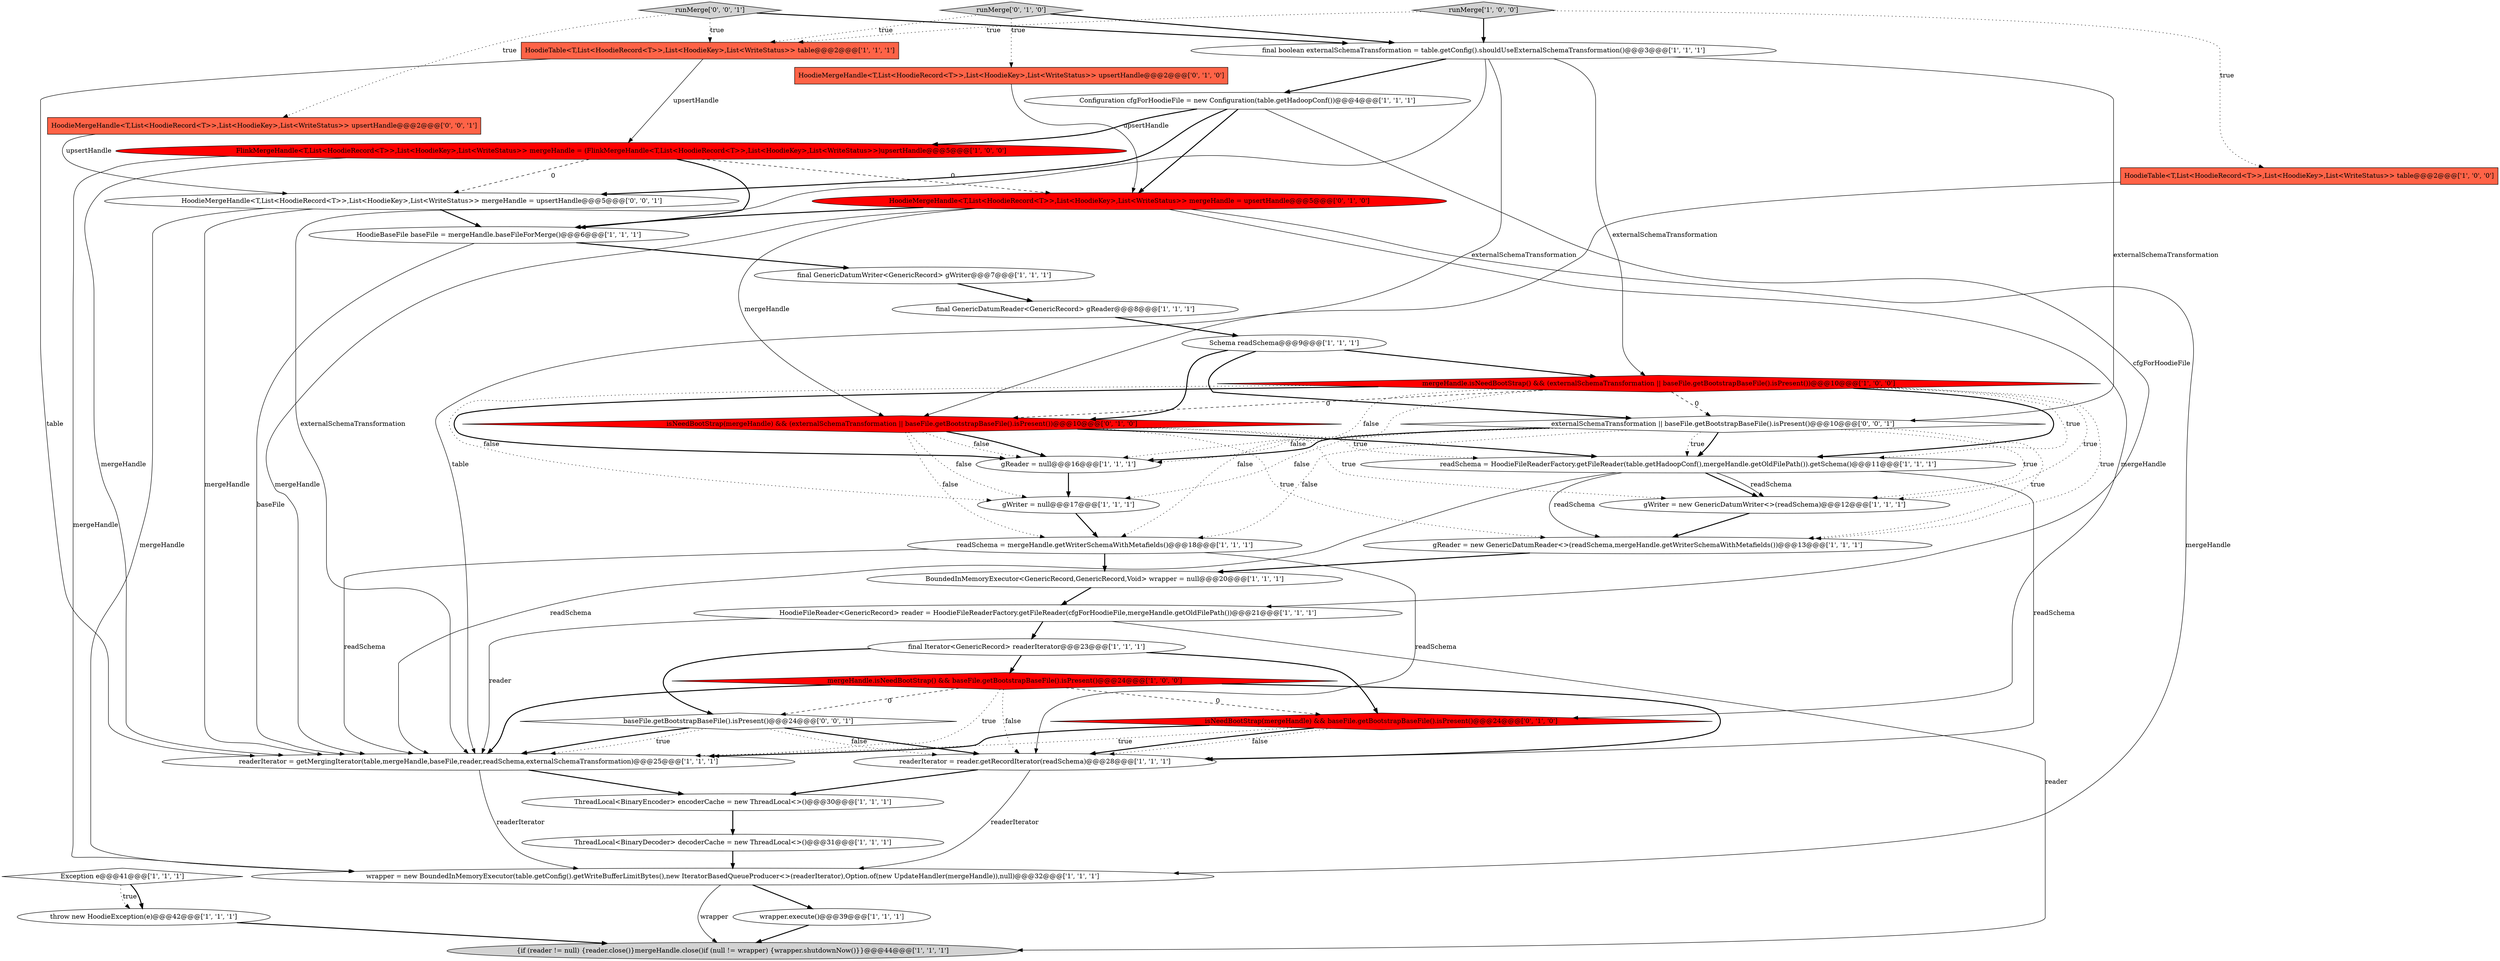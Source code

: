 digraph {
20 [style = filled, label = "HoodieBaseFile baseFile = mergeHandle.baseFileForMerge()@@@6@@@['1', '1', '1']", fillcolor = white, shape = ellipse image = "AAA0AAABBB1BBB"];
1 [style = filled, label = "{if (reader != null) {reader.close()}mergeHandle.close()if (null != wrapper) {wrapper.shutdownNow()}}@@@44@@@['1', '1', '1']", fillcolor = lightgray, shape = ellipse image = "AAA0AAABBB1BBB"];
22 [style = filled, label = "HoodieTable<T,List<HoodieRecord<T>>,List<HoodieKey>,List<WriteStatus>> table@@@2@@@['1', '1', '1']", fillcolor = tomato, shape = box image = "AAA0AAABBB1BBB"];
3 [style = filled, label = "gWriter = new GenericDatumWriter<>(readSchema)@@@12@@@['1', '1', '1']", fillcolor = white, shape = ellipse image = "AAA0AAABBB1BBB"];
38 [style = filled, label = "baseFile.getBootstrapBaseFile().isPresent()@@@24@@@['0', '0', '1']", fillcolor = white, shape = diamond image = "AAA0AAABBB3BBB"];
0 [style = filled, label = "gReader = null@@@16@@@['1', '1', '1']", fillcolor = white, shape = ellipse image = "AAA0AAABBB1BBB"];
31 [style = filled, label = "isNeedBootStrap(mergeHandle) && baseFile.getBootstrapBaseFile().isPresent()@@@24@@@['0', '1', '0']", fillcolor = red, shape = diamond image = "AAA1AAABBB2BBB"];
9 [style = filled, label = "final GenericDatumWriter<GenericRecord> gWriter@@@7@@@['1', '1', '1']", fillcolor = white, shape = ellipse image = "AAA0AAABBB1BBB"];
30 [style = filled, label = "HoodieMergeHandle<T,List<HoodieRecord<T>>,List<HoodieKey>,List<WriteStatus>> upsertHandle@@@2@@@['0', '1', '0']", fillcolor = tomato, shape = box image = "AAA0AAABBB2BBB"];
10 [style = filled, label = "final boolean externalSchemaTransformation = table.getConfig().shouldUseExternalSchemaTransformation()@@@3@@@['1', '1', '1']", fillcolor = white, shape = ellipse image = "AAA0AAABBB1BBB"];
35 [style = filled, label = "runMerge['0', '0', '1']", fillcolor = lightgray, shape = diamond image = "AAA0AAABBB3BBB"];
21 [style = filled, label = "mergeHandle.isNeedBootStrap() && baseFile.getBootstrapBaseFile().isPresent()@@@24@@@['1', '0', '0']", fillcolor = red, shape = diamond image = "AAA1AAABBB1BBB"];
32 [style = filled, label = "isNeedBootStrap(mergeHandle) && (externalSchemaTransformation || baseFile.getBootstrapBaseFile().isPresent())@@@10@@@['0', '1', '0']", fillcolor = red, shape = diamond image = "AAA1AAABBB2BBB"];
2 [style = filled, label = "BoundedInMemoryExecutor<GenericRecord,GenericRecord,Void> wrapper = null@@@20@@@['1', '1', '1']", fillcolor = white, shape = ellipse image = "AAA0AAABBB1BBB"];
39 [style = filled, label = "HoodieMergeHandle<T,List<HoodieRecord<T>>,List<HoodieKey>,List<WriteStatus>> mergeHandle = upsertHandle@@@5@@@['0', '0', '1']", fillcolor = white, shape = ellipse image = "AAA0AAABBB3BBB"];
8 [style = filled, label = "readSchema = mergeHandle.getWriterSchemaWithMetafields()@@@18@@@['1', '1', '1']", fillcolor = white, shape = ellipse image = "AAA0AAABBB1BBB"];
29 [style = filled, label = "mergeHandle.isNeedBootStrap() && (externalSchemaTransformation || baseFile.getBootstrapBaseFile().isPresent())@@@10@@@['1', '0', '0']", fillcolor = red, shape = diamond image = "AAA1AAABBB1BBB"];
4 [style = filled, label = "FlinkMergeHandle<T,List<HoodieRecord<T>>,List<HoodieKey>,List<WriteStatus>> mergeHandle = (FlinkMergeHandle<T,List<HoodieRecord<T>>,List<HoodieKey>,List<WriteStatus>>)upsertHandle@@@5@@@['1', '0', '0']", fillcolor = red, shape = ellipse image = "AAA1AAABBB1BBB"];
26 [style = filled, label = "gWriter = null@@@17@@@['1', '1', '1']", fillcolor = white, shape = ellipse image = "AAA0AAABBB1BBB"];
36 [style = filled, label = "HoodieMergeHandle<T,List<HoodieRecord<T>>,List<HoodieKey>,List<WriteStatus>> upsertHandle@@@2@@@['0', '0', '1']", fillcolor = tomato, shape = box image = "AAA0AAABBB3BBB"];
6 [style = filled, label = "ThreadLocal<BinaryEncoder> encoderCache = new ThreadLocal<>()@@@30@@@['1', '1', '1']", fillcolor = white, shape = ellipse image = "AAA0AAABBB1BBB"];
16 [style = filled, label = "HoodieFileReader<GenericRecord> reader = HoodieFileReaderFactory.getFileReader(cfgForHoodieFile,mergeHandle.getOldFilePath())@@@21@@@['1', '1', '1']", fillcolor = white, shape = ellipse image = "AAA0AAABBB1BBB"];
37 [style = filled, label = "externalSchemaTransformation || baseFile.getBootstrapBaseFile().isPresent()@@@10@@@['0', '0', '1']", fillcolor = white, shape = diamond image = "AAA0AAABBB3BBB"];
7 [style = filled, label = "readerIterator = getMergingIterator(table,mergeHandle,baseFile,reader,readSchema,externalSchemaTransformation)@@@25@@@['1', '1', '1']", fillcolor = white, shape = ellipse image = "AAA0AAABBB1BBB"];
34 [style = filled, label = "HoodieMergeHandle<T,List<HoodieRecord<T>>,List<HoodieKey>,List<WriteStatus>> mergeHandle = upsertHandle@@@5@@@['0', '1', '0']", fillcolor = red, shape = ellipse image = "AAA1AAABBB2BBB"];
12 [style = filled, label = "readerIterator = reader.getRecordIterator(readSchema)@@@28@@@['1', '1', '1']", fillcolor = white, shape = ellipse image = "AAA0AAABBB1BBB"];
19 [style = filled, label = "final Iterator<GenericRecord> readerIterator@@@23@@@['1', '1', '1']", fillcolor = white, shape = ellipse image = "AAA0AAABBB1BBB"];
23 [style = filled, label = "throw new HoodieException(e)@@@42@@@['1', '1', '1']", fillcolor = white, shape = ellipse image = "AAA0AAABBB1BBB"];
27 [style = filled, label = "Schema readSchema@@@9@@@['1', '1', '1']", fillcolor = white, shape = ellipse image = "AAA0AAABBB1BBB"];
11 [style = filled, label = "final GenericDatumReader<GenericRecord> gReader@@@8@@@['1', '1', '1']", fillcolor = white, shape = ellipse image = "AAA0AAABBB1BBB"];
18 [style = filled, label = "gReader = new GenericDatumReader<>(readSchema,mergeHandle.getWriterSchemaWithMetafields())@@@13@@@['1', '1', '1']", fillcolor = white, shape = ellipse image = "AAA0AAABBB1BBB"];
33 [style = filled, label = "runMerge['0', '1', '0']", fillcolor = lightgray, shape = diamond image = "AAA0AAABBB2BBB"];
24 [style = filled, label = "wrapper = new BoundedInMemoryExecutor(table.getConfig().getWriteBufferLimitBytes(),new IteratorBasedQueueProducer<>(readerIterator),Option.of(new UpdateHandler(mergeHandle)),null)@@@32@@@['1', '1', '1']", fillcolor = white, shape = ellipse image = "AAA0AAABBB1BBB"];
5 [style = filled, label = "readSchema = HoodieFileReaderFactory.getFileReader(table.getHadoopConf(),mergeHandle.getOldFilePath()).getSchema()@@@11@@@['1', '1', '1']", fillcolor = white, shape = ellipse image = "AAA0AAABBB1BBB"];
14 [style = filled, label = "HoodieTable<T,List<HoodieRecord<T>>,List<HoodieKey>,List<WriteStatus>> table@@@2@@@['1', '0', '0']", fillcolor = tomato, shape = box image = "AAA0AAABBB1BBB"];
25 [style = filled, label = "Exception e@@@41@@@['1', '1', '1']", fillcolor = white, shape = diamond image = "AAA0AAABBB1BBB"];
28 [style = filled, label = "ThreadLocal<BinaryDecoder> decoderCache = new ThreadLocal<>()@@@31@@@['1', '1', '1']", fillcolor = white, shape = ellipse image = "AAA0AAABBB1BBB"];
17 [style = filled, label = "wrapper.execute()@@@39@@@['1', '1', '1']", fillcolor = white, shape = ellipse image = "AAA0AAABBB1BBB"];
13 [style = filled, label = "runMerge['1', '0', '0']", fillcolor = lightgray, shape = diamond image = "AAA0AAABBB1BBB"];
15 [style = filled, label = "Configuration cfgForHoodieFile = new Configuration(table.getHadoopConf())@@@4@@@['1', '1', '1']", fillcolor = white, shape = ellipse image = "AAA0AAABBB1BBB"];
5->3 [style = bold, label=""];
37->0 [style = bold, label=""];
39->24 [style = solid, label="mergeHandle"];
29->5 [style = bold, label=""];
27->32 [style = bold, label=""];
9->11 [style = bold, label=""];
34->20 [style = bold, label=""];
34->32 [style = solid, label="mergeHandle"];
20->9 [style = bold, label=""];
29->32 [style = dashed, label="0"];
32->0 [style = bold, label=""];
29->5 [style = dotted, label="true"];
29->0 [style = bold, label=""];
37->3 [style = dotted, label="true"];
38->12 [style = bold, label=""];
22->7 [style = solid, label="table"];
4->39 [style = dashed, label="0"];
32->0 [style = dotted, label="false"];
31->7 [style = dotted, label="true"];
29->37 [style = dashed, label="0"];
3->18 [style = bold, label=""];
37->5 [style = bold, label=""];
37->8 [style = dotted, label="false"];
38->7 [style = dotted, label="true"];
38->7 [style = bold, label=""];
21->7 [style = dotted, label="true"];
24->17 [style = bold, label=""];
32->3 [style = dotted, label="true"];
35->10 [style = bold, label=""];
35->22 [style = dotted, label="true"];
10->32 [style = solid, label="externalSchemaTransformation"];
32->26 [style = dotted, label="false"];
2->16 [style = bold, label=""];
29->26 [style = dotted, label="false"];
29->18 [style = dotted, label="true"];
10->7 [style = solid, label="externalSchemaTransformation"];
15->34 [style = bold, label=""];
16->7 [style = solid, label="reader"];
37->18 [style = dotted, label="true"];
5->18 [style = solid, label="readSchema"];
32->5 [style = dotted, label="true"];
16->19 [style = bold, label=""];
10->29 [style = solid, label="externalSchemaTransformation"];
37->5 [style = dotted, label="true"];
29->0 [style = dotted, label="false"];
13->22 [style = dotted, label="true"];
7->6 [style = bold, label=""];
4->34 [style = dashed, label="0"];
28->24 [style = bold, label=""];
21->7 [style = bold, label=""];
29->8 [style = dotted, label="false"];
25->23 [style = dotted, label="true"];
27->29 [style = bold, label=""];
39->20 [style = bold, label=""];
19->38 [style = bold, label=""];
16->1 [style = solid, label="reader"];
15->16 [style = solid, label="cfgForHoodieFile"];
13->10 [style = bold, label=""];
4->24 [style = solid, label="mergeHandle"];
32->18 [style = dotted, label="true"];
38->12 [style = dotted, label="false"];
17->1 [style = bold, label=""];
7->24 [style = solid, label="readerIterator"];
26->8 [style = bold, label=""];
21->38 [style = dashed, label="0"];
20->7 [style = solid, label="baseFile"];
31->7 [style = bold, label=""];
31->12 [style = bold, label=""];
37->26 [style = dotted, label="false"];
21->12 [style = bold, label=""];
21->31 [style = dashed, label="0"];
27->37 [style = bold, label=""];
8->2 [style = bold, label=""];
34->7 [style = solid, label="mergeHandle"];
10->37 [style = solid, label="externalSchemaTransformation"];
4->20 [style = bold, label=""];
8->12 [style = solid, label="readSchema"];
24->1 [style = solid, label="wrapper"];
32->8 [style = dotted, label="false"];
4->7 [style = solid, label="mergeHandle"];
13->14 [style = dotted, label="true"];
30->34 [style = solid, label="upsertHandle"];
29->3 [style = dotted, label="true"];
22->4 [style = solid, label="upsertHandle"];
34->31 [style = solid, label="mergeHandle"];
19->21 [style = bold, label=""];
32->5 [style = bold, label=""];
31->12 [style = dotted, label="false"];
10->15 [style = bold, label=""];
0->26 [style = bold, label=""];
19->31 [style = bold, label=""];
25->23 [style = bold, label=""];
35->36 [style = dotted, label="true"];
33->10 [style = bold, label=""];
18->2 [style = bold, label=""];
12->6 [style = bold, label=""];
33->30 [style = dotted, label="true"];
5->3 [style = solid, label="readSchema"];
14->7 [style = solid, label="table"];
5->7 [style = solid, label="readSchema"];
12->24 [style = solid, label="readerIterator"];
34->24 [style = solid, label="mergeHandle"];
15->39 [style = bold, label=""];
36->39 [style = solid, label="upsertHandle"];
15->4 [style = bold, label=""];
8->7 [style = solid, label="readSchema"];
23->1 [style = bold, label=""];
21->12 [style = dotted, label="false"];
39->7 [style = solid, label="mergeHandle"];
33->22 [style = dotted, label="true"];
37->0 [style = dotted, label="false"];
5->12 [style = solid, label="readSchema"];
6->28 [style = bold, label=""];
11->27 [style = bold, label=""];
}
